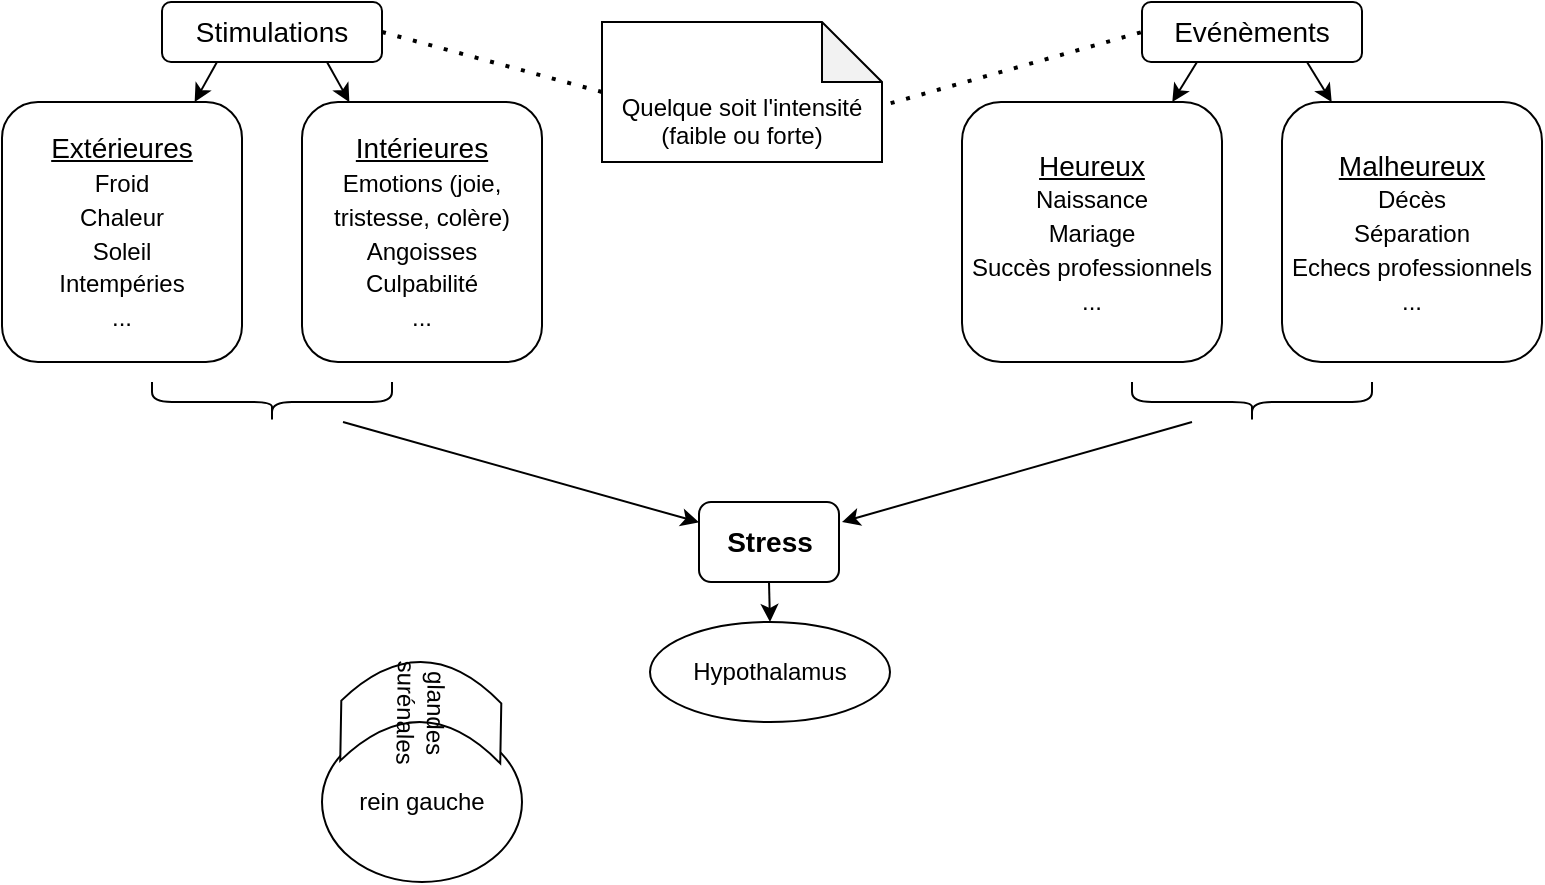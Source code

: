<mxfile version="18.0.8" type="github">
  <diagram id="obGRaE8XgYMWURcT9A6B" name="Page-1">
    <mxGraphModel dx="1398" dy="913" grid="1" gridSize="10" guides="1" tooltips="1" connect="1" arrows="1" fold="1" page="1" pageScale="1" pageWidth="827" pageHeight="1169" math="0" shadow="0">
      <root>
        <mxCell id="0" />
        <mxCell id="1" parent="0" />
        <mxCell id="KMllPCVLpyvuSk6OKacK-1" value="&lt;font style=&quot;font-size: 14px;&quot;&gt;&lt;b&gt;Stress&lt;/b&gt;&lt;/font&gt;" style="rounded=1;whiteSpace=wrap;html=1;" vertex="1" parent="1">
          <mxGeometry x="378.5" y="250" width="70" height="40" as="geometry" />
        </mxCell>
        <mxCell id="KMllPCVLpyvuSk6OKacK-2" value="Stimulations" style="rounded=1;whiteSpace=wrap;html=1;fontSize=14;" vertex="1" parent="1">
          <mxGeometry x="110" width="110" height="30" as="geometry" />
        </mxCell>
        <mxCell id="KMllPCVLpyvuSk6OKacK-3" value="&lt;div&gt;&lt;u&gt;Extérieures&lt;/u&gt;&lt;/div&gt;&lt;div&gt;&lt;font style=&quot;font-size: 12px;&quot;&gt;Froid&lt;/font&gt;&lt;/div&gt;&lt;div&gt;&lt;font style=&quot;font-size: 12px;&quot;&gt;Chaleur&lt;/font&gt;&lt;/div&gt;&lt;div&gt;&lt;font style=&quot;font-size: 12px;&quot;&gt;Soleil&lt;/font&gt;&lt;/div&gt;&lt;div&gt;&lt;font style=&quot;font-size: 12px;&quot;&gt;Intempéries&lt;/font&gt;&lt;/div&gt;&lt;div&gt;&lt;font style=&quot;font-size: 12px;&quot;&gt;...&lt;br&gt;&lt;/font&gt;&lt;/div&gt;" style="rounded=1;whiteSpace=wrap;html=1;fontSize=14;" vertex="1" parent="1">
          <mxGeometry x="30" y="50" width="120" height="130" as="geometry" />
        </mxCell>
        <mxCell id="KMllPCVLpyvuSk6OKacK-4" value="&lt;div&gt;&lt;u&gt;Intérieures&lt;/u&gt;&lt;/div&gt;&lt;div&gt;&lt;font style=&quot;font-size: 12px;&quot;&gt;Emotions (joie, tristesse, colère)&lt;br&gt;&lt;/font&gt;&lt;/div&gt;&lt;div&gt;&lt;font style=&quot;font-size: 12px;&quot;&gt;Angoisses&lt;br&gt;&lt;/font&gt;&lt;/div&gt;&lt;div&gt;&lt;font style=&quot;font-size: 12px;&quot;&gt;Culpabilité&lt;/font&gt;&lt;/div&gt;&lt;div&gt;&lt;font style=&quot;font-size: 12px;&quot;&gt;...&lt;/font&gt;&lt;/div&gt;" style="rounded=1;whiteSpace=wrap;html=1;fontSize=14;" vertex="1" parent="1">
          <mxGeometry x="180" y="50" width="120" height="130" as="geometry" />
        </mxCell>
        <mxCell id="KMllPCVLpyvuSk6OKacK-5" value="" style="endArrow=classic;html=1;rounded=0;fontSize=12;exitX=0.25;exitY=1;exitDx=0;exitDy=0;" edge="1" parent="1" source="KMllPCVLpyvuSk6OKacK-2" target="KMllPCVLpyvuSk6OKacK-3">
          <mxGeometry width="50" height="50" relative="1" as="geometry">
            <mxPoint x="390" y="500" as="sourcePoint" />
            <mxPoint x="440" y="450" as="targetPoint" />
          </mxGeometry>
        </mxCell>
        <mxCell id="KMllPCVLpyvuSk6OKacK-6" value="" style="endArrow=classic;html=1;rounded=0;fontSize=12;exitX=0.75;exitY=1;exitDx=0;exitDy=0;" edge="1" parent="1" source="KMllPCVLpyvuSk6OKacK-2" target="KMllPCVLpyvuSk6OKacK-4">
          <mxGeometry width="50" height="50" relative="1" as="geometry">
            <mxPoint x="390" y="500" as="sourcePoint" />
            <mxPoint x="440" y="450" as="targetPoint" />
          </mxGeometry>
        </mxCell>
        <mxCell id="KMllPCVLpyvuSk6OKacK-7" value="Evénèments" style="rounded=1;whiteSpace=wrap;html=1;fontSize=14;" vertex="1" parent="1">
          <mxGeometry x="600" width="110" height="30" as="geometry" />
        </mxCell>
        <mxCell id="KMllPCVLpyvuSk6OKacK-8" value="&lt;div&gt;&lt;u&gt;Heureux&lt;/u&gt;&lt;/div&gt;&lt;font style=&quot;font-size: 12px;&quot;&gt;Naissance&lt;/font&gt;&lt;br&gt;&lt;div&gt;&lt;font style=&quot;font-size: 12px;&quot;&gt;Mariage&lt;/font&gt;&lt;/div&gt;&lt;div&gt;&lt;font style=&quot;font-size: 12px;&quot;&gt;Succès professionnels&lt;/font&gt;&lt;/div&gt;&lt;div&gt;&lt;font style=&quot;font-size: 12px;&quot;&gt;...&lt;br&gt;&lt;/font&gt;&lt;/div&gt;" style="rounded=1;whiteSpace=wrap;html=1;fontSize=14;" vertex="1" parent="1">
          <mxGeometry x="510" y="50" width="130" height="130" as="geometry" />
        </mxCell>
        <mxCell id="KMllPCVLpyvuSk6OKacK-9" value="&lt;div&gt;&lt;u&gt;Malheureux&lt;/u&gt;&lt;/div&gt;&lt;div&gt;&lt;font style=&quot;font-size: 12px;&quot;&gt;Décès&lt;/font&gt;&lt;/div&gt;&lt;div&gt;&lt;font style=&quot;font-size: 12px;&quot;&gt;Séparation&lt;/font&gt;&lt;/div&gt;&lt;div&gt;&lt;font style=&quot;font-size: 12px;&quot;&gt;Echecs professionnels&lt;br&gt;&lt;/font&gt;&lt;/div&gt;&lt;div&gt;&lt;font style=&quot;font-size: 12px;&quot;&gt;...&lt;/font&gt;&lt;/div&gt;" style="rounded=1;whiteSpace=wrap;html=1;fontSize=14;" vertex="1" parent="1">
          <mxGeometry x="670" y="50" width="130" height="130" as="geometry" />
        </mxCell>
        <mxCell id="KMllPCVLpyvuSk6OKacK-10" value="" style="endArrow=classic;html=1;rounded=0;fontSize=12;exitX=0.25;exitY=1;exitDx=0;exitDy=0;" edge="1" parent="1" source="KMllPCVLpyvuSk6OKacK-7" target="KMllPCVLpyvuSk6OKacK-8">
          <mxGeometry width="50" height="50" relative="1" as="geometry">
            <mxPoint x="880" y="500" as="sourcePoint" />
            <mxPoint x="930" y="450" as="targetPoint" />
          </mxGeometry>
        </mxCell>
        <mxCell id="KMllPCVLpyvuSk6OKacK-11" value="" style="endArrow=classic;html=1;rounded=0;fontSize=12;exitX=0.75;exitY=1;exitDx=0;exitDy=0;" edge="1" parent="1" source="KMllPCVLpyvuSk6OKacK-7" target="KMllPCVLpyvuSk6OKacK-9">
          <mxGeometry width="50" height="50" relative="1" as="geometry">
            <mxPoint x="880" y="500" as="sourcePoint" />
            <mxPoint x="930" y="450" as="targetPoint" />
          </mxGeometry>
        </mxCell>
        <mxCell id="KMllPCVLpyvuSk6OKacK-12" value="" style="shape=curlyBracket;whiteSpace=wrap;html=1;rounded=1;flipH=1;fontSize=12;rotation=90;" vertex="1" parent="1">
          <mxGeometry x="155" y="140" width="20" height="120" as="geometry" />
        </mxCell>
        <mxCell id="KMllPCVLpyvuSk6OKacK-13" value="" style="shape=curlyBracket;whiteSpace=wrap;html=1;rounded=1;flipH=1;fontSize=12;rotation=90;" vertex="1" parent="1">
          <mxGeometry x="645" y="140" width="20" height="120" as="geometry" />
        </mxCell>
        <mxCell id="KMllPCVLpyvuSk6OKacK-14" value="" style="endArrow=classic;html=1;rounded=0;fontSize=12;" edge="1" parent="1" source="KMllPCVLpyvuSk6OKacK-12" target="KMllPCVLpyvuSk6OKacK-1">
          <mxGeometry width="50" height="50" relative="1" as="geometry">
            <mxPoint x="390" y="490" as="sourcePoint" />
            <mxPoint x="440" y="440" as="targetPoint" />
          </mxGeometry>
        </mxCell>
        <mxCell id="KMllPCVLpyvuSk6OKacK-15" value="" style="endArrow=classic;html=1;rounded=0;fontSize=12;exitX=1;exitY=0.75;exitDx=0;exitDy=0;" edge="1" parent="1" source="KMllPCVLpyvuSk6OKacK-13">
          <mxGeometry width="50" height="50" relative="1" as="geometry">
            <mxPoint x="390" y="490" as="sourcePoint" />
            <mxPoint x="450" y="260" as="targetPoint" />
          </mxGeometry>
        </mxCell>
        <mxCell id="KMllPCVLpyvuSk6OKacK-16" value="&lt;div&gt;&lt;br&gt;&lt;/div&gt;&lt;div&gt;&lt;br&gt;&lt;/div&gt;&lt;div&gt;Quelque soit l&#39;intensité&lt;/div&gt;&lt;div&gt;(faible ou forte)&lt;br&gt;&lt;/div&gt;" style="shape=note;whiteSpace=wrap;html=1;backgroundOutline=1;darkOpacity=0.05;fontSize=12;" vertex="1" parent="1">
          <mxGeometry x="330" y="10" width="140" height="70" as="geometry" />
        </mxCell>
        <mxCell id="KMllPCVLpyvuSk6OKacK-17" value="" style="endArrow=none;dashed=1;html=1;dashPattern=1 3;strokeWidth=2;rounded=0;fontSize=12;entryX=0;entryY=0.5;entryDx=0;entryDy=0;entryPerimeter=0;exitX=1;exitY=0.5;exitDx=0;exitDy=0;" edge="1" parent="1" source="KMllPCVLpyvuSk6OKacK-2" target="KMllPCVLpyvuSk6OKacK-16">
          <mxGeometry width="50" height="50" relative="1" as="geometry">
            <mxPoint x="400" y="490" as="sourcePoint" />
            <mxPoint x="450" y="440" as="targetPoint" />
          </mxGeometry>
        </mxCell>
        <mxCell id="KMllPCVLpyvuSk6OKacK-18" value="" style="endArrow=none;dashed=1;html=1;dashPattern=1 3;strokeWidth=2;rounded=0;fontSize=12;entryX=0;entryY=0.5;entryDx=0;entryDy=0;exitX=1.031;exitY=0.58;exitDx=0;exitDy=0;exitPerimeter=0;" edge="1" parent="1" source="KMllPCVLpyvuSk6OKacK-16" target="KMllPCVLpyvuSk6OKacK-7">
          <mxGeometry width="50" height="50" relative="1" as="geometry">
            <mxPoint x="400" y="490" as="sourcePoint" />
            <mxPoint x="450" y="440" as="targetPoint" />
          </mxGeometry>
        </mxCell>
        <mxCell id="KMllPCVLpyvuSk6OKacK-19" value="Hypothalamus" style="ellipse;whiteSpace=wrap;html=1;fontSize=12;" vertex="1" parent="1">
          <mxGeometry x="354" y="310" width="120" height="50" as="geometry" />
        </mxCell>
        <mxCell id="KMllPCVLpyvuSk6OKacK-21" value="" style="endArrow=classic;html=1;rounded=0;fontSize=12;exitX=0.5;exitY=1;exitDx=0;exitDy=0;entryX=0.5;entryY=0;entryDx=0;entryDy=0;" edge="1" parent="1" source="KMllPCVLpyvuSk6OKacK-1" target="KMllPCVLpyvuSk6OKacK-19">
          <mxGeometry width="50" height="50" relative="1" as="geometry">
            <mxPoint x="400" y="490" as="sourcePoint" />
            <mxPoint x="450" y="440" as="targetPoint" />
          </mxGeometry>
        </mxCell>
        <mxCell id="KMllPCVLpyvuSk6OKacK-22" value="rein gauche" style="ellipse;whiteSpace=wrap;html=1;fontSize=12;" vertex="1" parent="1">
          <mxGeometry x="190" y="360" width="100" height="80" as="geometry" />
        </mxCell>
        <mxCell id="KMllPCVLpyvuSk6OKacK-24" value="glandes surénales" style="shape=dataStorage;whiteSpace=wrap;html=1;fixedSize=1;fontSize=12;rotation=91;" vertex="1" parent="1">
          <mxGeometry x="214.56" y="315" width="50" height="80" as="geometry" />
        </mxCell>
      </root>
    </mxGraphModel>
  </diagram>
</mxfile>
